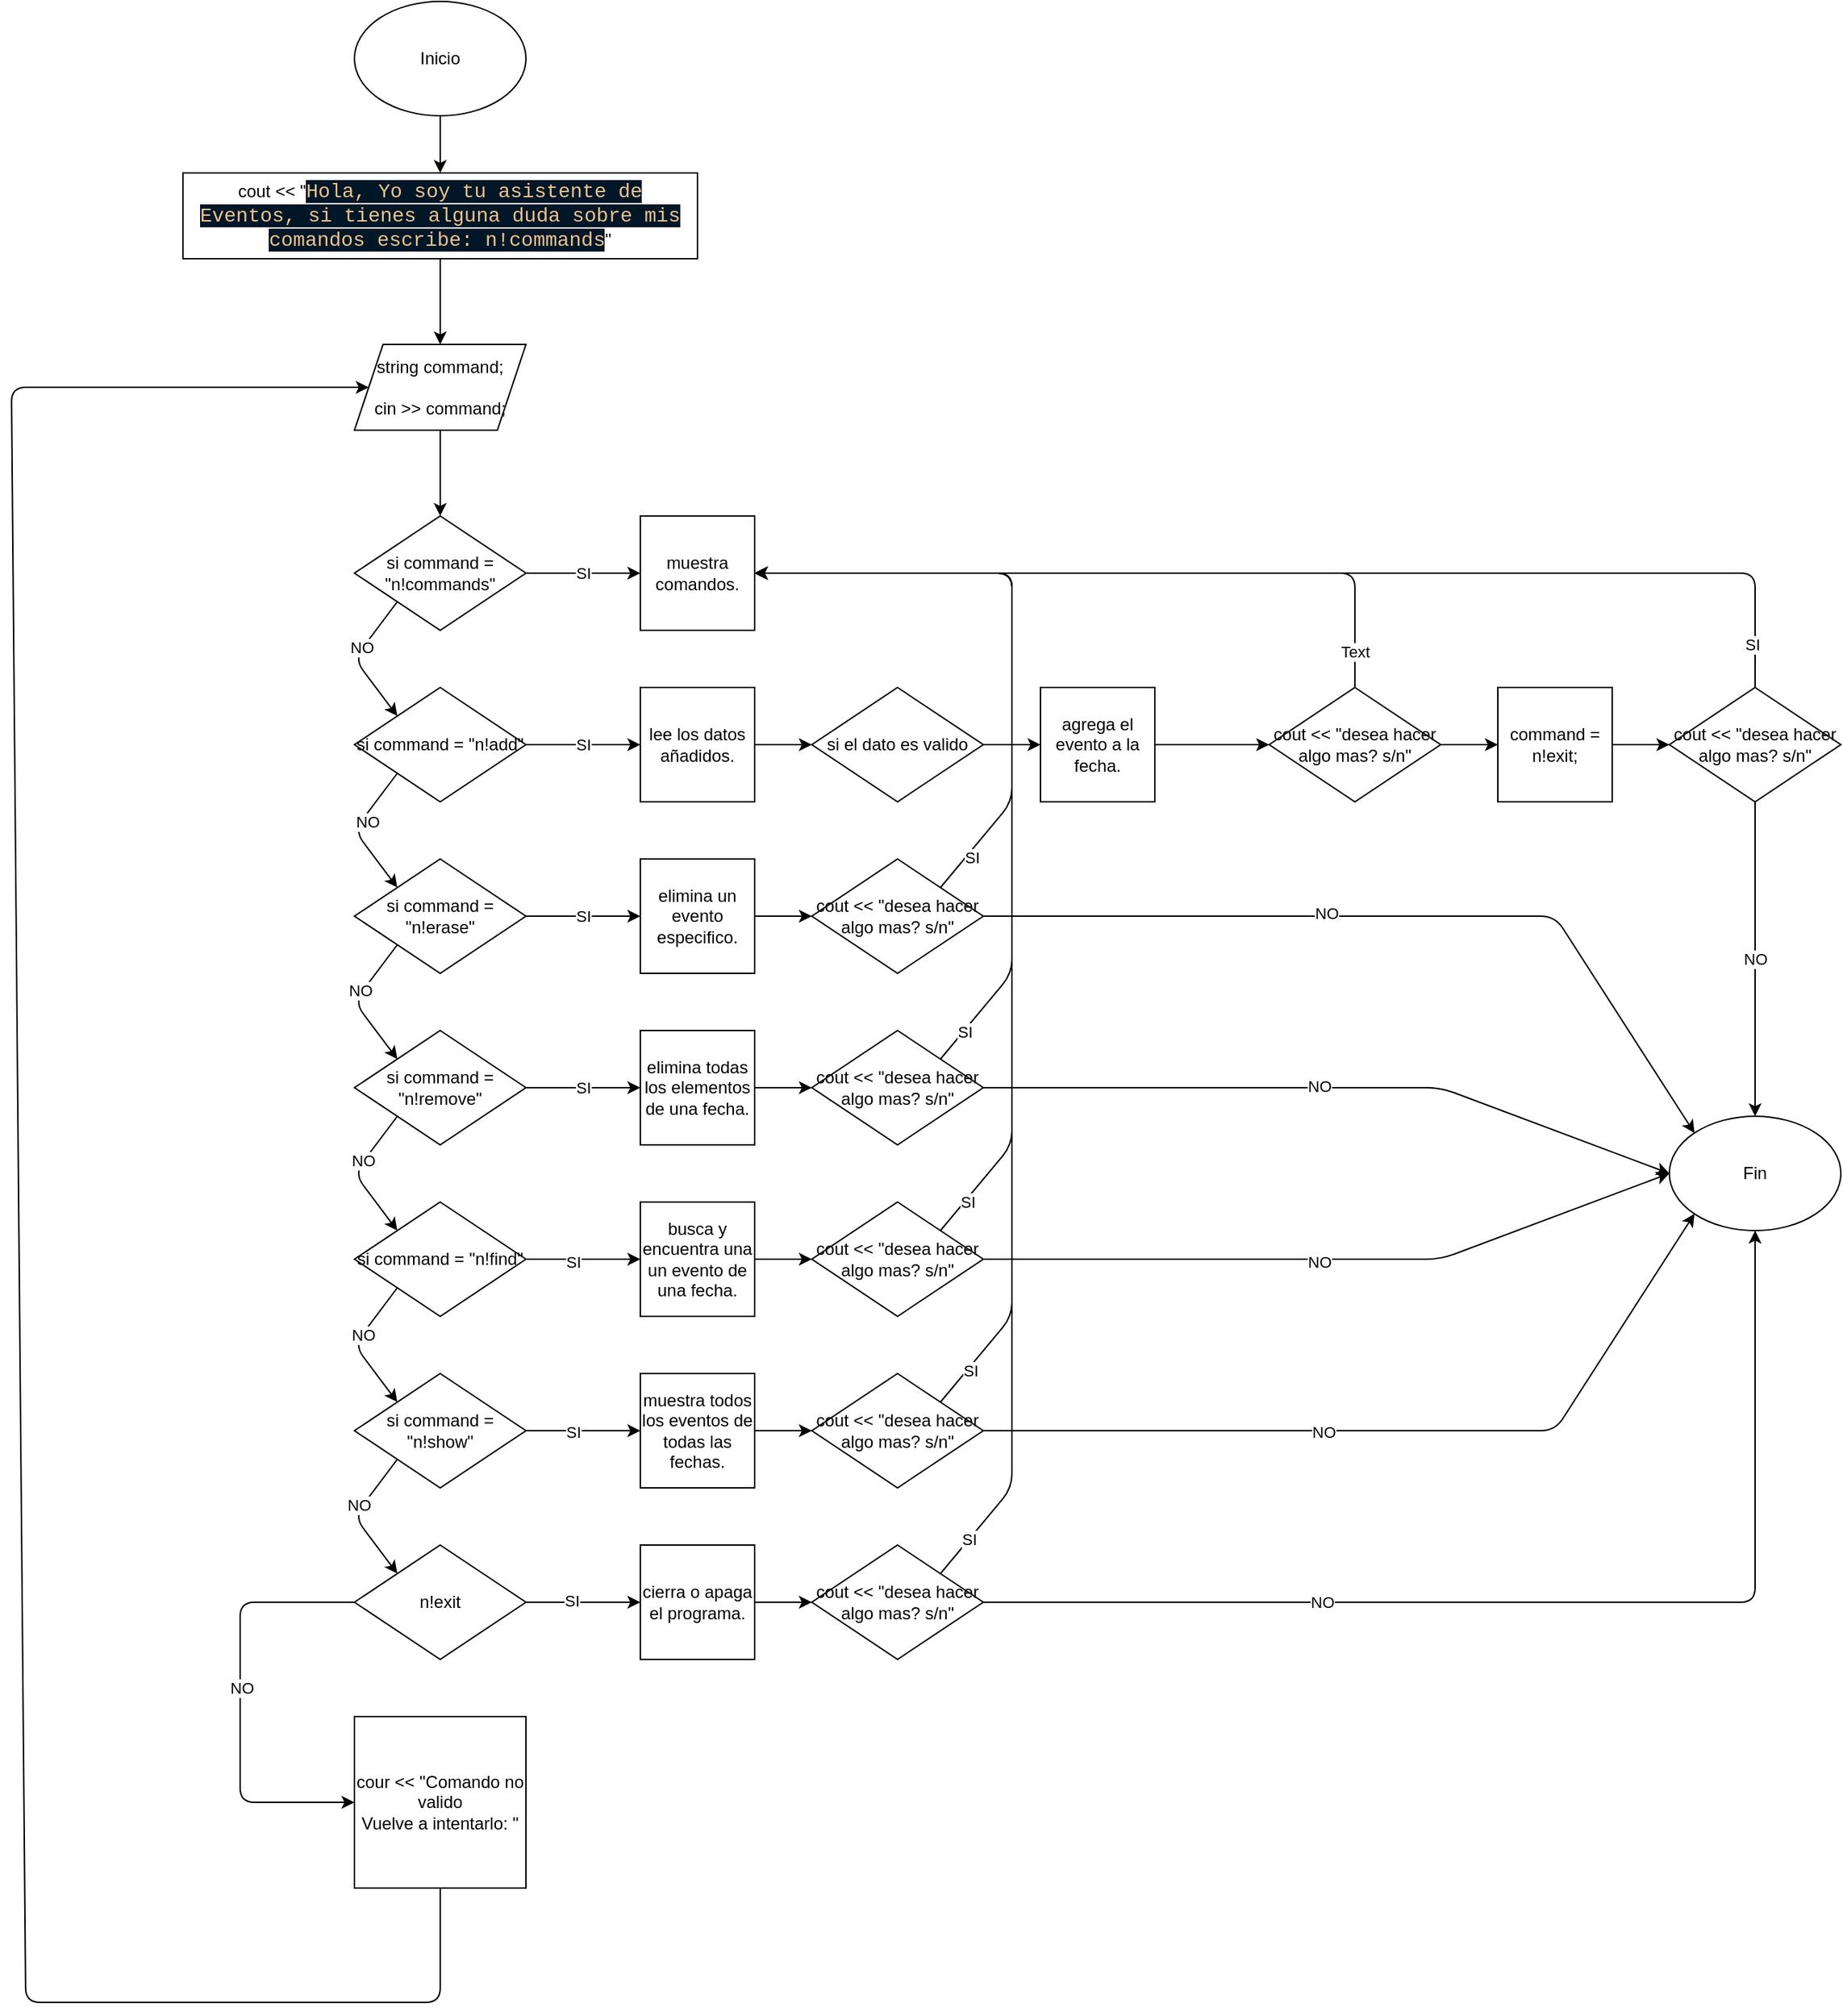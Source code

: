 <mxfile>
    <diagram id="xXrSQW1DDhmkfRtvGt6H" name="Page-1">
        <mxGraphModel dx="997" dy="538" grid="1" gridSize="10" guides="1" tooltips="1" connect="1" arrows="1" fold="1" page="1" pageScale="1" pageWidth="850" pageHeight="1100" math="0" shadow="0">
            <root>
                <mxCell id="0"/>
                <mxCell id="1" parent="0"/>
                <mxCell id="36" style="edgeStyle=none;html=1;exitX=0.5;exitY=1;exitDx=0;exitDy=0;entryX=0.5;entryY=0;entryDx=0;entryDy=0;" edge="1" parent="1" source="2" target="3">
                    <mxGeometry relative="1" as="geometry"/>
                </mxCell>
                <mxCell id="2" value="Inicio" style="ellipse;whiteSpace=wrap;html=1;" vertex="1" parent="1">
                    <mxGeometry x="360" width="120" height="80" as="geometry"/>
                </mxCell>
                <mxCell id="35" style="edgeStyle=none;html=1;exitX=0.5;exitY=1;exitDx=0;exitDy=0;entryX=0.5;entryY=0;entryDx=0;entryDy=0;" edge="1" parent="1" source="3" target="4">
                    <mxGeometry relative="1" as="geometry"/>
                </mxCell>
                <mxCell id="3" value="cout &amp;lt;&amp;lt; &quot;&lt;span style=&quot;color: rgb(236, 196, 141); background-color: rgb(1, 22, 39); font-family: Consolas, &amp;quot;Courier New&amp;quot;, monospace; font-size: 14px;&quot;&gt;Hola, Yo soy tu asistente de Eventos, si tienes alguna duda sobre mis comandos escribe: n!commands&lt;/span&gt;&lt;span style=&quot;background-color: initial;&quot;&gt;&quot;&lt;/span&gt;" style="rounded=0;whiteSpace=wrap;html=1;" vertex="1" parent="1">
                    <mxGeometry x="240" y="120" width="360" height="60" as="geometry"/>
                </mxCell>
                <mxCell id="34" style="edgeStyle=none;html=1;exitX=0.5;exitY=1;exitDx=0;exitDy=0;entryX=0.5;entryY=0;entryDx=0;entryDy=0;" edge="1" parent="1" source="4" target="5">
                    <mxGeometry relative="1" as="geometry"/>
                </mxCell>
                <mxCell id="4" value="string command;&lt;br&gt;&lt;br&gt;cin &amp;gt;&amp;gt; command;" style="shape=parallelogram;perimeter=parallelogramPerimeter;whiteSpace=wrap;html=1;fixedSize=1;" vertex="1" parent="1">
                    <mxGeometry x="360" y="240" width="120" height="60" as="geometry"/>
                </mxCell>
                <mxCell id="24" value="SI" style="edgeStyle=none;html=1;exitX=1;exitY=0.5;exitDx=0;exitDy=0;entryX=0;entryY=0.5;entryDx=0;entryDy=0;" edge="1" parent="1" source="5" target="6">
                    <mxGeometry relative="1" as="geometry"/>
                </mxCell>
                <mxCell id="31" style="edgeStyle=none;html=1;exitX=0;exitY=1;exitDx=0;exitDy=0;entryX=0;entryY=0;entryDx=0;entryDy=0;" edge="1" parent="1" source="5" target="7">
                    <mxGeometry relative="1" as="geometry">
                        <Array as="points">
                            <mxPoint x="360" y="460"/>
                        </Array>
                    </mxGeometry>
                </mxCell>
                <mxCell id="79" value="NO" style="edgeLabel;html=1;align=center;verticalAlign=middle;resizable=0;points=[];" vertex="1" connectable="0" parent="31">
                    <mxGeometry x="-0.205" y="-1" relative="1" as="geometry">
                        <mxPoint as="offset"/>
                    </mxGeometry>
                </mxCell>
                <mxCell id="5" value="si command = &quot;n!commands&quot;" style="rhombus;whiteSpace=wrap;html=1;" vertex="1" parent="1">
                    <mxGeometry x="360" y="360" width="120" height="80" as="geometry"/>
                </mxCell>
                <mxCell id="6" value="muestra comandos." style="whiteSpace=wrap;html=1;aspect=fixed;" vertex="1" parent="1">
                    <mxGeometry x="560" y="360" width="80" height="80" as="geometry"/>
                </mxCell>
                <mxCell id="25" value="SI" style="edgeStyle=none;html=1;exitX=1;exitY=0.5;exitDx=0;exitDy=0;entryX=0;entryY=0.5;entryDx=0;entryDy=0;" edge="1" parent="1" source="7" target="17">
                    <mxGeometry relative="1" as="geometry"/>
                </mxCell>
                <mxCell id="32" style="edgeStyle=none;html=1;exitX=0;exitY=1;exitDx=0;exitDy=0;entryX=0;entryY=0;entryDx=0;entryDy=0;" edge="1" parent="1" source="7" target="9">
                    <mxGeometry relative="1" as="geometry">
                        <Array as="points">
                            <mxPoint x="360" y="580"/>
                        </Array>
                    </mxGeometry>
                </mxCell>
                <mxCell id="80" value="NO" style="edgeLabel;html=1;align=center;verticalAlign=middle;resizable=0;points=[];" vertex="1" connectable="0" parent="32">
                    <mxGeometry x="-0.209" y="3" relative="1" as="geometry">
                        <mxPoint as="offset"/>
                    </mxGeometry>
                </mxCell>
                <mxCell id="7" value="si command = &quot;n!add&quot;" style="rhombus;whiteSpace=wrap;html=1;" vertex="1" parent="1">
                    <mxGeometry x="360" y="480" width="120" height="80" as="geometry"/>
                </mxCell>
                <mxCell id="27" style="edgeStyle=none;html=1;exitX=1;exitY=0.5;exitDx=0;exitDy=0;entryX=0;entryY=0.5;entryDx=0;entryDy=0;" edge="1" parent="1" source="8" target="18">
                    <mxGeometry relative="1" as="geometry"/>
                </mxCell>
                <mxCell id="8" value="si el dato es valido" style="rhombus;whiteSpace=wrap;html=1;" vertex="1" parent="1">
                    <mxGeometry x="680" y="480" width="120" height="80" as="geometry"/>
                </mxCell>
                <mxCell id="33" style="edgeStyle=none;html=1;exitX=0;exitY=1;exitDx=0;exitDy=0;entryX=0;entryY=0;entryDx=0;entryDy=0;" edge="1" parent="1" source="9" target="10">
                    <mxGeometry relative="1" as="geometry">
                        <Array as="points">
                            <mxPoint x="360" y="700"/>
                        </Array>
                    </mxGeometry>
                </mxCell>
                <mxCell id="81" value="NO" style="edgeLabel;html=1;align=center;verticalAlign=middle;resizable=0;points=[];" vertex="1" connectable="0" parent="33">
                    <mxGeometry x="-0.166" y="-2" relative="1" as="geometry">
                        <mxPoint as="offset"/>
                    </mxGeometry>
                </mxCell>
                <mxCell id="48" value="SI" style="edgeStyle=none;html=1;exitX=1;exitY=0.5;exitDx=0;exitDy=0;entryX=0;entryY=0.5;entryDx=0;entryDy=0;" edge="1" parent="1" source="9" target="44">
                    <mxGeometry relative="1" as="geometry"/>
                </mxCell>
                <mxCell id="9" value="si command = &quot;n!erase&quot;" style="rhombus;whiteSpace=wrap;html=1;" vertex="1" parent="1">
                    <mxGeometry x="360" y="600" width="120" height="80" as="geometry"/>
                </mxCell>
                <mxCell id="37" style="edgeStyle=none;html=1;exitX=0;exitY=1;exitDx=0;exitDy=0;entryX=0;entryY=0;entryDx=0;entryDy=0;" edge="1" parent="1" source="10" target="11">
                    <mxGeometry relative="1" as="geometry">
                        <Array as="points">
                            <mxPoint x="360" y="820"/>
                        </Array>
                    </mxGeometry>
                </mxCell>
                <mxCell id="82" value="NO" style="edgeLabel;html=1;align=center;verticalAlign=middle;resizable=0;points=[];" vertex="1" connectable="0" parent="37">
                    <mxGeometry x="-0.209" y="-1" relative="1" as="geometry">
                        <mxPoint as="offset"/>
                    </mxGeometry>
                </mxCell>
                <mxCell id="63" value="SI" style="edgeStyle=none;html=1;exitX=1;exitY=0.5;exitDx=0;exitDy=0;entryX=0;entryY=0.5;entryDx=0;entryDy=0;" edge="1" parent="1" source="10" target="50">
                    <mxGeometry relative="1" as="geometry"/>
                </mxCell>
                <mxCell id="10" value="si command = &quot;n!remove&quot;" style="rhombus;whiteSpace=wrap;html=1;" vertex="1" parent="1">
                    <mxGeometry x="360" y="720" width="120" height="80" as="geometry"/>
                </mxCell>
                <mxCell id="38" style="edgeStyle=none;html=1;exitX=0;exitY=1;exitDx=0;exitDy=0;entryX=0;entryY=0;entryDx=0;entryDy=0;" edge="1" parent="1" source="11" target="12">
                    <mxGeometry relative="1" as="geometry">
                        <Array as="points">
                            <mxPoint x="360" y="940"/>
                        </Array>
                    </mxGeometry>
                </mxCell>
                <mxCell id="83" value="NO" style="edgeLabel;html=1;align=center;verticalAlign=middle;resizable=0;points=[];" vertex="1" connectable="0" parent="38">
                    <mxGeometry x="-0.187" relative="1" as="geometry">
                        <mxPoint as="offset"/>
                    </mxGeometry>
                </mxCell>
                <mxCell id="62" style="edgeStyle=none;html=1;exitX=1;exitY=0.5;exitDx=0;exitDy=0;entryX=0;entryY=0.5;entryDx=0;entryDy=0;" edge="1" parent="1" source="11" target="52">
                    <mxGeometry relative="1" as="geometry"/>
                </mxCell>
                <mxCell id="88" value="SI" style="edgeLabel;html=1;align=center;verticalAlign=middle;resizable=0;points=[];" vertex="1" connectable="0" parent="62">
                    <mxGeometry x="-0.185" y="-2" relative="1" as="geometry">
                        <mxPoint as="offset"/>
                    </mxGeometry>
                </mxCell>
                <mxCell id="11" value="si command = &quot;n!find&quot;" style="rhombus;whiteSpace=wrap;html=1;" vertex="1" parent="1">
                    <mxGeometry x="360" y="840" width="120" height="80" as="geometry"/>
                </mxCell>
                <mxCell id="39" style="edgeStyle=none;html=1;exitX=0;exitY=1;exitDx=0;exitDy=0;entryX=0;entryY=0;entryDx=0;entryDy=0;" edge="1" parent="1" source="12" target="13">
                    <mxGeometry relative="1" as="geometry">
                        <Array as="points">
                            <mxPoint x="360" y="1060"/>
                        </Array>
                    </mxGeometry>
                </mxCell>
                <mxCell id="84" value="NO" style="edgeLabel;html=1;align=center;verticalAlign=middle;resizable=0;points=[];" vertex="1" connectable="0" parent="39">
                    <mxGeometry x="-0.172" y="-3" relative="1" as="geometry">
                        <mxPoint as="offset"/>
                    </mxGeometry>
                </mxCell>
                <mxCell id="61" style="edgeStyle=none;html=1;exitX=1;exitY=0.5;exitDx=0;exitDy=0;entryX=0;entryY=0.5;entryDx=0;entryDy=0;" edge="1" parent="1" source="12" target="53">
                    <mxGeometry relative="1" as="geometry"/>
                </mxCell>
                <mxCell id="87" value="SI" style="edgeLabel;html=1;align=center;verticalAlign=middle;resizable=0;points=[];" vertex="1" connectable="0" parent="61">
                    <mxGeometry x="-0.185" y="-1" relative="1" as="geometry">
                        <mxPoint as="offset"/>
                    </mxGeometry>
                </mxCell>
                <mxCell id="12" value="si command = &quot;n!show&quot;" style="rhombus;whiteSpace=wrap;html=1;" vertex="1" parent="1">
                    <mxGeometry x="360" y="960" width="120" height="80" as="geometry"/>
                </mxCell>
                <mxCell id="40" style="edgeStyle=none;html=1;exitX=0;exitY=0.5;exitDx=0;exitDy=0;entryX=0;entryY=0.5;entryDx=0;entryDy=0;" edge="1" parent="1" source="13" target="16">
                    <mxGeometry relative="1" as="geometry">
                        <Array as="points">
                            <mxPoint x="280" y="1120"/>
                            <mxPoint x="280" y="1260"/>
                        </Array>
                    </mxGeometry>
                </mxCell>
                <mxCell id="85" value="NO" style="edgeLabel;html=1;align=center;verticalAlign=middle;resizable=0;points=[];" vertex="1" connectable="0" parent="40">
                    <mxGeometry x="-0.066" y="1" relative="1" as="geometry">
                        <mxPoint as="offset"/>
                    </mxGeometry>
                </mxCell>
                <mxCell id="60" style="edgeStyle=none;html=1;exitX=1;exitY=0.5;exitDx=0;exitDy=0;entryX=0;entryY=0.5;entryDx=0;entryDy=0;" edge="1" parent="1" source="13" target="54">
                    <mxGeometry relative="1" as="geometry"/>
                </mxCell>
                <mxCell id="86" value="SI" style="edgeLabel;html=1;align=center;verticalAlign=middle;resizable=0;points=[];" vertex="1" connectable="0" parent="60">
                    <mxGeometry x="-0.203" y="1" relative="1" as="geometry">
                        <mxPoint as="offset"/>
                    </mxGeometry>
                </mxCell>
                <mxCell id="13" value="n!exit" style="rhombus;whiteSpace=wrap;html=1;" vertex="1" parent="1">
                    <mxGeometry x="360" y="1080" width="120" height="80" as="geometry"/>
                </mxCell>
                <mxCell id="15" value="Fin" style="ellipse;whiteSpace=wrap;html=1;" vertex="1" parent="1">
                    <mxGeometry x="1280" y="780" width="120" height="80" as="geometry"/>
                </mxCell>
                <mxCell id="51" style="edgeStyle=none;html=1;exitX=0.5;exitY=1;exitDx=0;exitDy=0;entryX=0;entryY=0.5;entryDx=0;entryDy=0;" edge="1" parent="1" source="16" target="4">
                    <mxGeometry relative="1" as="geometry">
                        <Array as="points">
                            <mxPoint x="420" y="1400"/>
                            <mxPoint x="130" y="1400"/>
                            <mxPoint x="120" y="270"/>
                        </Array>
                    </mxGeometry>
                </mxCell>
                <mxCell id="16" value="cour &amp;lt;&amp;lt; &quot;Comando no valido &lt;br&gt;Vuelve a intentarlo: &quot;" style="whiteSpace=wrap;html=1;aspect=fixed;" vertex="1" parent="1">
                    <mxGeometry x="360" y="1200" width="120" height="120" as="geometry"/>
                </mxCell>
                <mxCell id="26" style="edgeStyle=none;html=1;exitX=1;exitY=0.5;exitDx=0;exitDy=0;entryX=0;entryY=0.5;entryDx=0;entryDy=0;" edge="1" parent="1" source="17" target="8">
                    <mxGeometry relative="1" as="geometry"/>
                </mxCell>
                <mxCell id="17" value="lee los datos añadidos." style="whiteSpace=wrap;html=1;aspect=fixed;" vertex="1" parent="1">
                    <mxGeometry x="560" y="480" width="80" height="80" as="geometry"/>
                </mxCell>
                <mxCell id="28" style="edgeStyle=none;html=1;exitX=1;exitY=0.5;exitDx=0;exitDy=0;entryX=0;entryY=0.5;entryDx=0;entryDy=0;" edge="1" parent="1" source="18" target="20">
                    <mxGeometry relative="1" as="geometry"/>
                </mxCell>
                <mxCell id="18" value="agrega el evento a la fecha." style="whiteSpace=wrap;html=1;aspect=fixed;" vertex="1" parent="1">
                    <mxGeometry x="840" y="480" width="80" height="80" as="geometry"/>
                </mxCell>
                <mxCell id="29" style="edgeStyle=none;html=1;exitX=1;exitY=0.5;exitDx=0;exitDy=0;entryX=0;entryY=0.5;entryDx=0;entryDy=0;" edge="1" parent="1" source="20" target="22">
                    <mxGeometry relative="1" as="geometry"/>
                </mxCell>
                <mxCell id="30" style="edgeStyle=none;html=1;exitX=0.5;exitY=0;exitDx=0;exitDy=0;entryX=1;entryY=0.5;entryDx=0;entryDy=0;" edge="1" parent="1" source="20" target="6">
                    <mxGeometry relative="1" as="geometry">
                        <Array as="points">
                            <mxPoint x="1060" y="400"/>
                        </Array>
                    </mxGeometry>
                </mxCell>
                <mxCell id="104" value="Text" style="edgeLabel;html=1;align=center;verticalAlign=middle;resizable=0;points=[];" vertex="1" connectable="0" parent="30">
                    <mxGeometry x="-0.897" relative="1" as="geometry">
                        <mxPoint as="offset"/>
                    </mxGeometry>
                </mxCell>
                <mxCell id="20" value="cout &amp;lt;&amp;lt; &quot;desea hacer algo mas? s/n&quot;" style="rhombus;whiteSpace=wrap;html=1;" vertex="1" parent="1">
                    <mxGeometry x="1000" y="480" width="120" height="80" as="geometry"/>
                </mxCell>
                <mxCell id="41" style="edgeStyle=none;html=1;exitX=1;exitY=0.5;exitDx=0;exitDy=0;entryX=0;entryY=0.5;entryDx=0;entryDy=0;" edge="1" parent="1" source="22" target="23">
                    <mxGeometry relative="1" as="geometry"/>
                </mxCell>
                <mxCell id="22" value="command = n!exit;" style="whiteSpace=wrap;html=1;aspect=fixed;" vertex="1" parent="1">
                    <mxGeometry x="1160" y="480" width="80" height="80" as="geometry"/>
                </mxCell>
                <mxCell id="42" value="NO" style="edgeStyle=none;html=1;exitX=0.5;exitY=1;exitDx=0;exitDy=0;entryX=0.5;entryY=0;entryDx=0;entryDy=0;" edge="1" parent="1" source="23" target="15">
                    <mxGeometry relative="1" as="geometry"/>
                </mxCell>
                <mxCell id="43" style="edgeStyle=none;html=1;exitX=0.5;exitY=0;exitDx=0;exitDy=0;entryX=1;entryY=0.5;entryDx=0;entryDy=0;" edge="1" parent="1" source="23" target="6">
                    <mxGeometry relative="1" as="geometry">
                        <Array as="points">
                            <mxPoint x="1340" y="400"/>
                        </Array>
                    </mxGeometry>
                </mxCell>
                <mxCell id="103" value="SI" style="edgeLabel;html=1;align=center;verticalAlign=middle;resizable=0;points=[];" vertex="1" connectable="0" parent="43">
                    <mxGeometry x="-0.923" y="2" relative="1" as="geometry">
                        <mxPoint as="offset"/>
                    </mxGeometry>
                </mxCell>
                <mxCell id="23" value="cout &amp;lt;&amp;lt; &quot;desea hacer algo mas? s/n&quot;" style="rhombus;whiteSpace=wrap;html=1;" vertex="1" parent="1">
                    <mxGeometry x="1280" y="480" width="120" height="80" as="geometry"/>
                </mxCell>
                <mxCell id="49" style="edgeStyle=none;html=1;exitX=1;exitY=0.5;exitDx=0;exitDy=0;entryX=0;entryY=0.5;entryDx=0;entryDy=0;" edge="1" parent="1" source="44" target="45">
                    <mxGeometry relative="1" as="geometry"/>
                </mxCell>
                <mxCell id="44" value="elimina un evento especifico." style="whiteSpace=wrap;html=1;aspect=fixed;" vertex="1" parent="1">
                    <mxGeometry x="560" y="600" width="80" height="80" as="geometry"/>
                </mxCell>
                <mxCell id="46" style="edgeStyle=none;html=1;exitX=1;exitY=0;exitDx=0;exitDy=0;entryX=1;entryY=0.5;entryDx=0;entryDy=0;" edge="1" parent="1" source="45" target="6">
                    <mxGeometry relative="1" as="geometry">
                        <Array as="points">
                            <mxPoint x="820" y="560"/>
                            <mxPoint x="820" y="400"/>
                        </Array>
                    </mxGeometry>
                </mxCell>
                <mxCell id="89" value="SI" style="edgeLabel;html=1;align=center;verticalAlign=middle;resizable=0;points=[];" vertex="1" connectable="0" parent="46">
                    <mxGeometry x="-0.857" y="-3" relative="1" as="geometry">
                        <mxPoint as="offset"/>
                    </mxGeometry>
                </mxCell>
                <mxCell id="47" style="edgeStyle=none;html=1;exitX=1;exitY=0.5;exitDx=0;exitDy=0;entryX=0;entryY=0;entryDx=0;entryDy=0;" edge="1" parent="1" source="45" target="15">
                    <mxGeometry relative="1" as="geometry">
                        <Array as="points">
                            <mxPoint x="1200" y="640"/>
                        </Array>
                    </mxGeometry>
                </mxCell>
                <mxCell id="102" value="NO" style="edgeLabel;html=1;align=center;verticalAlign=middle;resizable=0;points=[];" vertex="1" connectable="0" parent="47">
                    <mxGeometry x="-0.174" y="2" relative="1" as="geometry">
                        <mxPoint as="offset"/>
                    </mxGeometry>
                </mxCell>
                <mxCell id="45" value="cout &amp;lt;&amp;lt; &quot;desea hacer algo mas? s/n&quot;" style="rhombus;whiteSpace=wrap;html=1;" vertex="1" parent="1">
                    <mxGeometry x="680" y="600" width="120" height="80" as="geometry"/>
                </mxCell>
                <mxCell id="64" style="edgeStyle=none;html=1;exitX=1;exitY=0.5;exitDx=0;exitDy=0;entryX=0;entryY=0.5;entryDx=0;entryDy=0;" edge="1" parent="1" source="50" target="57">
                    <mxGeometry relative="1" as="geometry"/>
                </mxCell>
                <mxCell id="50" value="elimina todas los elementos de una fecha." style="whiteSpace=wrap;html=1;aspect=fixed;" vertex="1" parent="1">
                    <mxGeometry x="560" y="720" width="80" height="80" as="geometry"/>
                </mxCell>
                <mxCell id="65" style="edgeStyle=none;html=1;exitX=1;exitY=0.5;exitDx=0;exitDy=0;entryX=0;entryY=0.5;entryDx=0;entryDy=0;" edge="1" parent="1" source="52" target="58">
                    <mxGeometry relative="1" as="geometry"/>
                </mxCell>
                <mxCell id="52" value="busca y encuentra una un evento de una fecha." style="whiteSpace=wrap;html=1;aspect=fixed;" vertex="1" parent="1">
                    <mxGeometry x="560" y="840" width="80" height="80" as="geometry"/>
                </mxCell>
                <mxCell id="66" style="edgeStyle=none;html=1;exitX=1;exitY=0.5;exitDx=0;exitDy=0;entryX=0;entryY=0.5;entryDx=0;entryDy=0;" edge="1" parent="1" source="53" target="59">
                    <mxGeometry relative="1" as="geometry"/>
                </mxCell>
                <mxCell id="53" value="muestra todos los eventos de todas las fechas." style="whiteSpace=wrap;html=1;aspect=fixed;" vertex="1" parent="1">
                    <mxGeometry x="560" y="960" width="80" height="80" as="geometry"/>
                </mxCell>
                <mxCell id="67" style="edgeStyle=none;html=1;exitX=1;exitY=0.5;exitDx=0;exitDy=0;entryX=0;entryY=0.5;entryDx=0;entryDy=0;" edge="1" parent="1" source="54" target="55">
                    <mxGeometry relative="1" as="geometry"/>
                </mxCell>
                <mxCell id="54" value="cierra o apaga el programa." style="whiteSpace=wrap;html=1;aspect=fixed;" vertex="1" parent="1">
                    <mxGeometry x="560" y="1080" width="80" height="80" as="geometry"/>
                </mxCell>
                <mxCell id="73" style="edgeStyle=none;html=1;exitX=1;exitY=0.5;exitDx=0;exitDy=0;entryX=0.5;entryY=1;entryDx=0;entryDy=0;" edge="1" parent="1" source="55" target="15">
                    <mxGeometry relative="1" as="geometry">
                        <Array as="points">
                            <mxPoint x="1340" y="1120"/>
                        </Array>
                    </mxGeometry>
                </mxCell>
                <mxCell id="98" value="NO" style="edgeLabel;html=1;align=center;verticalAlign=middle;resizable=0;points=[];" vertex="1" connectable="0" parent="73">
                    <mxGeometry x="-0.407" relative="1" as="geometry">
                        <mxPoint as="offset"/>
                    </mxGeometry>
                </mxCell>
                <mxCell id="95" style="edgeStyle=none;html=1;exitX=1;exitY=0;exitDx=0;exitDy=0;entryX=1;entryY=0.5;entryDx=0;entryDy=0;" edge="1" parent="1" source="55" target="6">
                    <mxGeometry relative="1" as="geometry">
                        <Array as="points">
                            <mxPoint x="820" y="1040"/>
                            <mxPoint x="820" y="400"/>
                        </Array>
                    </mxGeometry>
                </mxCell>
                <mxCell id="97" value="SI" style="edgeLabel;html=1;align=center;verticalAlign=middle;resizable=0;points=[];" vertex="1" connectable="0" parent="95">
                    <mxGeometry x="-0.93" relative="1" as="geometry">
                        <mxPoint as="offset"/>
                    </mxGeometry>
                </mxCell>
                <mxCell id="55" value="cout &amp;lt;&amp;lt; &quot;desea hacer algo mas? s/n&quot;" style="rhombus;whiteSpace=wrap;html=1;" vertex="1" parent="1">
                    <mxGeometry x="680" y="1080" width="120" height="80" as="geometry"/>
                </mxCell>
                <mxCell id="68" style="edgeStyle=none;html=1;exitX=1;exitY=0;exitDx=0;exitDy=0;entryX=1;entryY=0.5;entryDx=0;entryDy=0;" edge="1" parent="1" source="57" target="6">
                    <mxGeometry relative="1" as="geometry">
                        <Array as="points">
                            <mxPoint x="820" y="680"/>
                            <mxPoint x="820" y="400"/>
                        </Array>
                    </mxGeometry>
                </mxCell>
                <mxCell id="92" value="SI" style="edgeLabel;html=1;align=center;verticalAlign=middle;resizable=0;points=[];" vertex="1" connectable="0" parent="68">
                    <mxGeometry x="-0.906" relative="1" as="geometry">
                        <mxPoint as="offset"/>
                    </mxGeometry>
                </mxCell>
                <mxCell id="70" style="edgeStyle=none;html=1;exitX=1;exitY=0.5;exitDx=0;exitDy=0;entryX=0;entryY=0.5;entryDx=0;entryDy=0;" edge="1" parent="1" source="57" target="15">
                    <mxGeometry relative="1" as="geometry">
                        <Array as="points">
                            <mxPoint x="1120" y="760"/>
                        </Array>
                    </mxGeometry>
                </mxCell>
                <mxCell id="101" value="NO" style="edgeLabel;html=1;align=center;verticalAlign=middle;resizable=0;points=[];" vertex="1" connectable="0" parent="70">
                    <mxGeometry x="-0.043" y="1" relative="1" as="geometry">
                        <mxPoint as="offset"/>
                    </mxGeometry>
                </mxCell>
                <mxCell id="57" value="cout &amp;lt;&amp;lt; &quot;desea hacer algo mas? s/n&quot;" style="rhombus;whiteSpace=wrap;html=1;" vertex="1" parent="1">
                    <mxGeometry x="680" y="720" width="120" height="80" as="geometry"/>
                </mxCell>
                <mxCell id="69" style="edgeStyle=none;html=1;exitX=1;exitY=0;exitDx=0;exitDy=0;" edge="1" parent="1" source="58">
                    <mxGeometry relative="1" as="geometry">
                        <mxPoint x="640" y="400" as="targetPoint"/>
                        <Array as="points">
                            <mxPoint x="820" y="800"/>
                            <mxPoint x="820" y="400"/>
                        </Array>
                    </mxGeometry>
                </mxCell>
                <mxCell id="93" value="SI" style="edgeLabel;html=1;align=center;verticalAlign=middle;resizable=0;points=[];" vertex="1" connectable="0" parent="69">
                    <mxGeometry x="-0.917" y="-1" relative="1" as="geometry">
                        <mxPoint as="offset"/>
                    </mxGeometry>
                </mxCell>
                <mxCell id="71" style="edgeStyle=none;html=1;exitX=1;exitY=0.5;exitDx=0;exitDy=0;entryX=0;entryY=0.5;entryDx=0;entryDy=0;" edge="1" parent="1" source="58" target="15">
                    <mxGeometry relative="1" as="geometry">
                        <mxPoint x="1280" y="880.25" as="targetPoint"/>
                        <Array as="points">
                            <mxPoint x="1120" y="880"/>
                        </Array>
                    </mxGeometry>
                </mxCell>
                <mxCell id="100" value="NO" style="edgeLabel;html=1;align=center;verticalAlign=middle;resizable=0;points=[];" vertex="1" connectable="0" parent="71">
                    <mxGeometry x="-0.043" y="-2" relative="1" as="geometry">
                        <mxPoint as="offset"/>
                    </mxGeometry>
                </mxCell>
                <mxCell id="58" value="cout &amp;lt;&amp;lt; &quot;desea hacer algo mas? s/n&quot;" style="rhombus;whiteSpace=wrap;html=1;" vertex="1" parent="1">
                    <mxGeometry x="680" y="840" width="120" height="80" as="geometry"/>
                </mxCell>
                <mxCell id="72" style="edgeStyle=none;html=1;exitX=1;exitY=0.5;exitDx=0;exitDy=0;entryX=0;entryY=1;entryDx=0;entryDy=0;" edge="1" parent="1" source="59" target="15">
                    <mxGeometry relative="1" as="geometry">
                        <Array as="points">
                            <mxPoint x="1200" y="1000"/>
                        </Array>
                    </mxGeometry>
                </mxCell>
                <mxCell id="99" value="NO" style="edgeLabel;html=1;align=center;verticalAlign=middle;resizable=0;points=[];" vertex="1" connectable="0" parent="72">
                    <mxGeometry x="-0.182" y="-1" relative="1" as="geometry">
                        <mxPoint as="offset"/>
                    </mxGeometry>
                </mxCell>
                <mxCell id="74" style="edgeStyle=none;html=1;exitX=1;exitY=0;exitDx=0;exitDy=0;entryX=1;entryY=0.5;entryDx=0;entryDy=0;" edge="1" parent="1" source="59" target="6">
                    <mxGeometry relative="1" as="geometry">
                        <Array as="points">
                            <mxPoint x="820" y="920"/>
                            <mxPoint x="820" y="400"/>
                        </Array>
                    </mxGeometry>
                </mxCell>
                <mxCell id="94" value="SI" style="edgeLabel;html=1;align=center;verticalAlign=middle;resizable=0;points=[];" vertex="1" connectable="0" parent="74">
                    <mxGeometry x="-0.922" y="-2" relative="1" as="geometry">
                        <mxPoint as="offset"/>
                    </mxGeometry>
                </mxCell>
                <mxCell id="59" value="cout &amp;lt;&amp;lt; &quot;desea hacer algo mas? s/n&quot;" style="rhombus;whiteSpace=wrap;html=1;" vertex="1" parent="1">
                    <mxGeometry x="680" y="960" width="120" height="80" as="geometry"/>
                </mxCell>
            </root>
        </mxGraphModel>
    </diagram>
</mxfile>